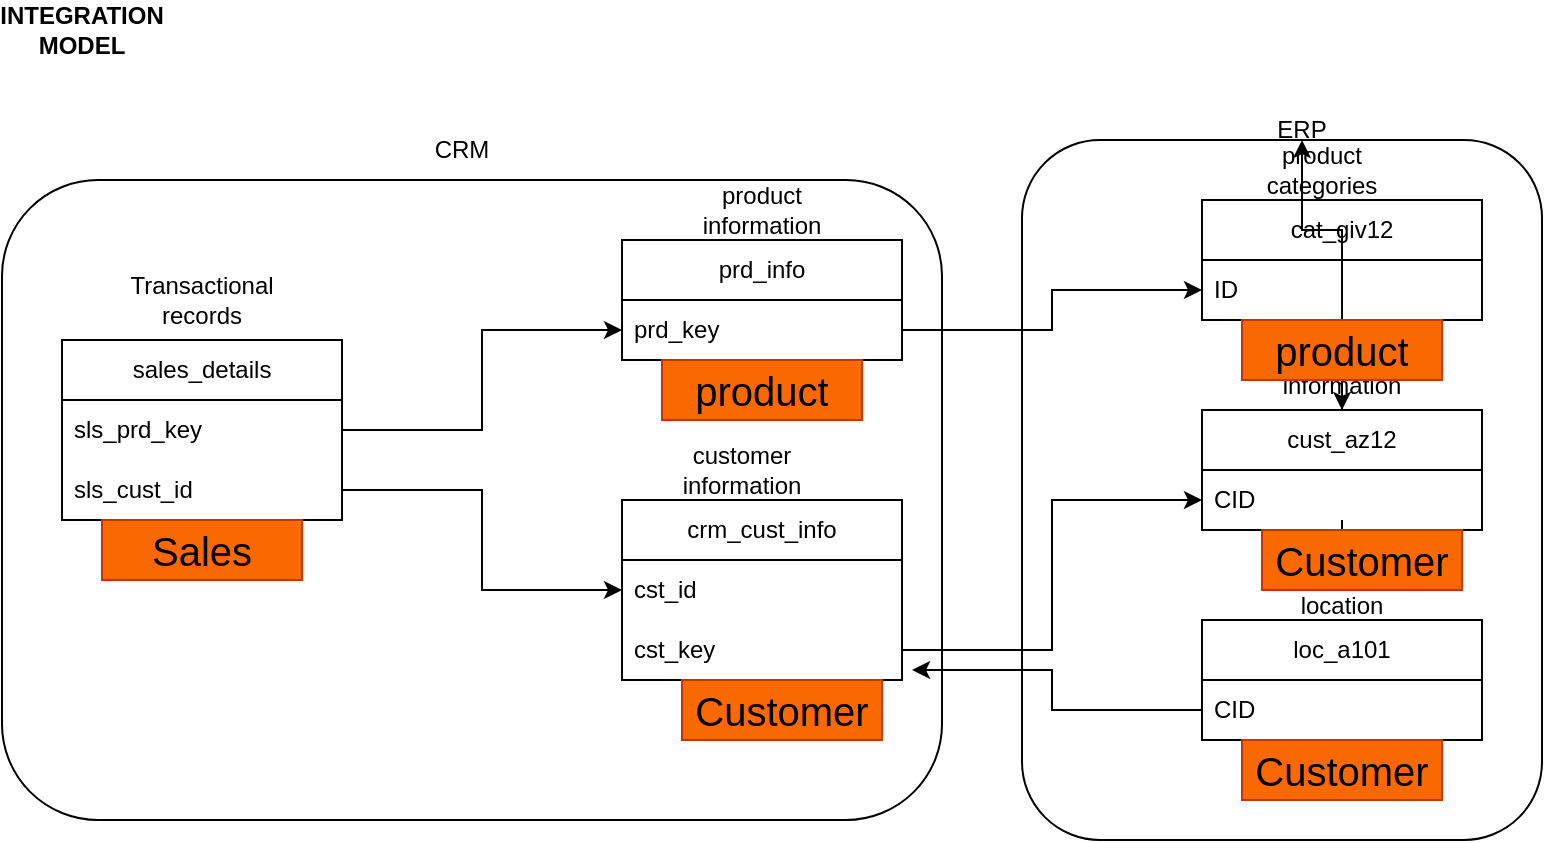 <mxfile version="26.0.16">
  <diagram name="Page-1" id="9xODBiukW-W37-TjWJJG">
    <mxGraphModel dx="864" dy="1608" grid="1" gridSize="10" guides="1" tooltips="1" connect="1" arrows="1" fold="1" page="1" pageScale="1" pageWidth="850" pageHeight="1100" math="0" shadow="0">
      <root>
        <mxCell id="0" />
        <mxCell id="1" parent="0" />
        <mxCell id="5klNGhTPbuhK4vzfh5Gc-1" value="crm_cust_info" style="swimlane;fontStyle=0;childLayout=stackLayout;horizontal=1;startSize=30;horizontalStack=0;resizeParent=1;resizeParentMax=0;resizeLast=0;collapsible=1;marginBottom=0;whiteSpace=wrap;html=1;" parent="1" vertex="1">
          <mxGeometry x="340" y="180" width="140" height="90" as="geometry" />
        </mxCell>
        <mxCell id="5klNGhTPbuhK4vzfh5Gc-2" value="cst_id" style="text;strokeColor=none;fillColor=none;align=left;verticalAlign=middle;spacingLeft=4;spacingRight=4;overflow=hidden;points=[[0,0.5],[1,0.5]];portConstraint=eastwest;rotatable=0;whiteSpace=wrap;html=1;" parent="5klNGhTPbuhK4vzfh5Gc-1" vertex="1">
          <mxGeometry y="30" width="140" height="30" as="geometry" />
        </mxCell>
        <mxCell id="5klNGhTPbuhK4vzfh5Gc-28" value="cst_key" style="text;strokeColor=none;fillColor=none;align=left;verticalAlign=middle;spacingLeft=4;spacingRight=4;overflow=hidden;points=[[0,0.5],[1,0.5]];portConstraint=eastwest;rotatable=0;whiteSpace=wrap;html=1;" parent="5klNGhTPbuhK4vzfh5Gc-1" vertex="1">
          <mxGeometry y="60" width="140" height="30" as="geometry" />
        </mxCell>
        <mxCell id="5klNGhTPbuhK4vzfh5Gc-5" value="customer information" style="text;html=1;align=center;verticalAlign=middle;whiteSpace=wrap;rounded=0;" parent="1" vertex="1">
          <mxGeometry x="370" y="150" width="60" height="30" as="geometry" />
        </mxCell>
        <mxCell id="5klNGhTPbuhK4vzfh5Gc-8" value="product information" style="text;html=1;align=center;verticalAlign=middle;whiteSpace=wrap;rounded=0;" parent="1" vertex="1">
          <mxGeometry x="380" y="20" width="60" height="30" as="geometry" />
        </mxCell>
        <mxCell id="5klNGhTPbuhK4vzfh5Gc-10" value="prd_info" style="swimlane;fontStyle=0;childLayout=stackLayout;horizontal=1;startSize=30;horizontalStack=0;resizeParent=1;resizeParentMax=0;resizeLast=0;collapsible=1;marginBottom=0;whiteSpace=wrap;html=1;" parent="1" vertex="1">
          <mxGeometry x="340" y="50" width="140" height="60" as="geometry" />
        </mxCell>
        <mxCell id="5klNGhTPbuhK4vzfh5Gc-11" value="prd_key" style="text;strokeColor=none;fillColor=none;align=left;verticalAlign=middle;spacingLeft=4;spacingRight=4;overflow=hidden;points=[[0,0.5],[1,0.5]];portConstraint=eastwest;rotatable=0;whiteSpace=wrap;html=1;" parent="5klNGhTPbuhK4vzfh5Gc-10" vertex="1">
          <mxGeometry y="30" width="140" height="30" as="geometry" />
        </mxCell>
        <mxCell id="5klNGhTPbuhK4vzfh5Gc-14" value="sales_details" style="swimlane;fontStyle=0;childLayout=stackLayout;horizontal=1;startSize=30;horizontalStack=0;resizeParent=1;resizeParentMax=0;resizeLast=0;collapsible=1;marginBottom=0;whiteSpace=wrap;html=1;" parent="1" vertex="1">
          <mxGeometry x="60" y="100" width="140" height="90" as="geometry" />
        </mxCell>
        <mxCell id="5klNGhTPbuhK4vzfh5Gc-15" value="sls_prd_key" style="text;strokeColor=none;fillColor=none;align=left;verticalAlign=middle;spacingLeft=4;spacingRight=4;overflow=hidden;points=[[0,0.5],[1,0.5]];portConstraint=eastwest;rotatable=0;whiteSpace=wrap;html=1;" parent="5klNGhTPbuhK4vzfh5Gc-14" vertex="1">
          <mxGeometry y="30" width="140" height="30" as="geometry" />
        </mxCell>
        <mxCell id="5klNGhTPbuhK4vzfh5Gc-16" value="sls_cust_id" style="text;strokeColor=none;fillColor=none;align=left;verticalAlign=middle;spacingLeft=4;spacingRight=4;overflow=hidden;points=[[0,0.5],[1,0.5]];portConstraint=eastwest;rotatable=0;whiteSpace=wrap;html=1;" parent="5klNGhTPbuhK4vzfh5Gc-14" vertex="1">
          <mxGeometry y="60" width="140" height="30" as="geometry" />
        </mxCell>
        <mxCell id="5klNGhTPbuhK4vzfh5Gc-18" value="Transactional records" style="text;html=1;align=center;verticalAlign=middle;whiteSpace=wrap;rounded=0;" parent="1" vertex="1">
          <mxGeometry x="100" y="65" width="60" height="30" as="geometry" />
        </mxCell>
        <mxCell id="5klNGhTPbuhK4vzfh5Gc-19" style="edgeStyle=orthogonalEdgeStyle;rounded=0;orthogonalLoop=1;jettySize=auto;html=1;entryX=0;entryY=0.5;entryDx=0;entryDy=0;" parent="1" source="5klNGhTPbuhK4vzfh5Gc-15" target="5klNGhTPbuhK4vzfh5Gc-11" edge="1">
          <mxGeometry relative="1" as="geometry" />
        </mxCell>
        <mxCell id="5klNGhTPbuhK4vzfh5Gc-20" style="edgeStyle=orthogonalEdgeStyle;rounded=0;orthogonalLoop=1;jettySize=auto;html=1;entryX=0;entryY=0.5;entryDx=0;entryDy=0;" parent="1" source="5klNGhTPbuhK4vzfh5Gc-16" target="5klNGhTPbuhK4vzfh5Gc-2" edge="1">
          <mxGeometry relative="1" as="geometry" />
        </mxCell>
        <mxCell id="5klNGhTPbuhK4vzfh5Gc-38" value="" style="edgeStyle=orthogonalEdgeStyle;rounded=0;orthogonalLoop=1;jettySize=auto;html=1;" parent="1" source="5klNGhTPbuhK4vzfh5Gc-24" target="5klNGhTPbuhK4vzfh5Gc-34" edge="1">
          <mxGeometry relative="1" as="geometry" />
        </mxCell>
        <mxCell id="5klNGhTPbuhK4vzfh5Gc-30" value="customer information" style="text;html=1;align=center;verticalAlign=middle;whiteSpace=wrap;rounded=0;" parent="1" vertex="1">
          <mxGeometry x="670" y="100" width="60" height="30" as="geometry" />
        </mxCell>
        <mxCell id="5klNGhTPbuhK4vzfh5Gc-31" value="loc_a101" style="swimlane;fontStyle=0;childLayout=stackLayout;horizontal=1;startSize=30;horizontalStack=0;resizeParent=1;resizeParentMax=0;resizeLast=0;collapsible=1;marginBottom=0;whiteSpace=wrap;html=1;" parent="1" vertex="1">
          <mxGeometry x="630" y="240" width="140" height="60" as="geometry" />
        </mxCell>
        <mxCell id="5klNGhTPbuhK4vzfh5Gc-32" value="CID" style="text;strokeColor=none;fillColor=none;align=left;verticalAlign=middle;spacingLeft=4;spacingRight=4;overflow=hidden;points=[[0,0.5],[1,0.5]];portConstraint=eastwest;rotatable=0;whiteSpace=wrap;html=1;" parent="5klNGhTPbuhK4vzfh5Gc-31" vertex="1">
          <mxGeometry y="30" width="140" height="30" as="geometry" />
        </mxCell>
        <mxCell id="5klNGhTPbuhK4vzfh5Gc-33" style="edgeStyle=orthogonalEdgeStyle;rounded=0;orthogonalLoop=1;jettySize=auto;html=1;entryX=0;entryY=0.5;entryDx=0;entryDy=0;" parent="1" source="5klNGhTPbuhK4vzfh5Gc-28" target="5klNGhTPbuhK4vzfh5Gc-25" edge="1">
          <mxGeometry relative="1" as="geometry" />
        </mxCell>
        <mxCell id="5klNGhTPbuhK4vzfh5Gc-34" value="customer location" style="text;html=1;align=center;verticalAlign=middle;whiteSpace=wrap;rounded=0;" parent="1" vertex="1">
          <mxGeometry x="670" y="210" width="60" height="30" as="geometry" />
        </mxCell>
        <mxCell id="5klNGhTPbuhK4vzfh5Gc-35" style="edgeStyle=orthogonalEdgeStyle;rounded=0;orthogonalLoop=1;jettySize=auto;html=1;entryX=1.036;entryY=0.833;entryDx=0;entryDy=0;entryPerimeter=0;" parent="1" source="5klNGhTPbuhK4vzfh5Gc-32" target="5klNGhTPbuhK4vzfh5Gc-28" edge="1">
          <mxGeometry relative="1" as="geometry" />
        </mxCell>
        <mxCell id="5klNGhTPbuhK4vzfh5Gc-36" value="cat_giv12" style="swimlane;fontStyle=0;childLayout=stackLayout;horizontal=1;startSize=30;horizontalStack=0;resizeParent=1;resizeParentMax=0;resizeLast=0;collapsible=1;marginBottom=0;whiteSpace=wrap;html=1;" parent="1" vertex="1">
          <mxGeometry x="630" y="30" width="140" height="60" as="geometry" />
        </mxCell>
        <mxCell id="5klNGhTPbuhK4vzfh5Gc-37" value="ID" style="text;strokeColor=none;fillColor=none;align=left;verticalAlign=middle;spacingLeft=4;spacingRight=4;overflow=hidden;points=[[0,0.5],[1,0.5]];portConstraint=eastwest;rotatable=0;whiteSpace=wrap;html=1;" parent="5klNGhTPbuhK4vzfh5Gc-36" vertex="1">
          <mxGeometry y="30" width="140" height="30" as="geometry" />
        </mxCell>
        <mxCell id="5klNGhTPbuhK4vzfh5Gc-39" value="" style="edgeStyle=orthogonalEdgeStyle;rounded=0;orthogonalLoop=1;jettySize=auto;html=1;" parent="1" source="5klNGhTPbuhK4vzfh5Gc-30" target="5klNGhTPbuhK4vzfh5Gc-24" edge="1">
          <mxGeometry relative="1" as="geometry">
            <mxPoint x="690" y="120" as="sourcePoint" />
            <mxPoint x="690" y="190" as="targetPoint" />
          </mxGeometry>
        </mxCell>
        <mxCell id="5klNGhTPbuhK4vzfh5Gc-24" value="cust_az12" style="swimlane;fontStyle=0;childLayout=stackLayout;horizontal=1;startSize=30;horizontalStack=0;resizeParent=1;resizeParentMax=0;resizeLast=0;collapsible=1;marginBottom=0;whiteSpace=wrap;html=1;" parent="1" vertex="1">
          <mxGeometry x="630" y="135" width="140" height="60" as="geometry" />
        </mxCell>
        <mxCell id="5klNGhTPbuhK4vzfh5Gc-25" value="CID" style="text;strokeColor=none;fillColor=none;align=left;verticalAlign=middle;spacingLeft=4;spacingRight=4;overflow=hidden;points=[[0,0.5],[1,0.5]];portConstraint=eastwest;rotatable=0;whiteSpace=wrap;html=1;" parent="5klNGhTPbuhK4vzfh5Gc-24" vertex="1">
          <mxGeometry y="30" width="140" height="30" as="geometry" />
        </mxCell>
        <mxCell id="5klNGhTPbuhK4vzfh5Gc-40" value="product categories" style="text;html=1;align=center;verticalAlign=middle;whiteSpace=wrap;rounded=0;" parent="1" vertex="1">
          <mxGeometry x="660" width="60" height="30" as="geometry" />
        </mxCell>
        <mxCell id="5klNGhTPbuhK4vzfh5Gc-41" style="edgeStyle=orthogonalEdgeStyle;rounded=0;orthogonalLoop=1;jettySize=auto;html=1;entryX=0;entryY=0.5;entryDx=0;entryDy=0;" parent="1" source="5klNGhTPbuhK4vzfh5Gc-11" target="5klNGhTPbuhK4vzfh5Gc-37" edge="1">
          <mxGeometry relative="1" as="geometry" />
        </mxCell>
        <mxCell id="5klNGhTPbuhK4vzfh5Gc-42" value="" style="rounded=1;whiteSpace=wrap;html=1;fillColor=none;" parent="1" vertex="1">
          <mxGeometry x="30" y="20" width="470" height="320" as="geometry" />
        </mxCell>
        <mxCell id="5klNGhTPbuhK4vzfh5Gc-43" value="CRM" style="text;html=1;align=center;verticalAlign=middle;whiteSpace=wrap;rounded=0;" parent="1" vertex="1">
          <mxGeometry x="230" y="-10" width="60" height="30" as="geometry" />
        </mxCell>
        <mxCell id="5klNGhTPbuhK4vzfh5Gc-45" value="" style="rounded=1;whiteSpace=wrap;html=1;fillColor=none;" parent="1" vertex="1">
          <mxGeometry x="540" width="260" height="350" as="geometry" />
        </mxCell>
        <mxCell id="5klNGhTPbuhK4vzfh5Gc-46" value="ERP" style="text;html=1;align=center;verticalAlign=middle;whiteSpace=wrap;rounded=0;" parent="1" vertex="1">
          <mxGeometry x="650" y="-10" width="60" height="10" as="geometry" />
        </mxCell>
        <mxCell id="5klNGhTPbuhK4vzfh5Gc-47" value="INTEGRATION MODEL" style="text;html=1;align=center;verticalAlign=middle;whiteSpace=wrap;rounded=0;fontStyle=1" parent="1" vertex="1">
          <mxGeometry x="40" y="-70" width="60" height="30" as="geometry" />
        </mxCell>
        <mxCell id="CiFXXHCohDMGLtvSilu7-1" value="Customer" style="text;html=1;strokeColor=#C73500;fillColor=#fa6800;align=center;verticalAlign=middle;whiteSpace=wrap;overflow=hidden;fontColor=#000000;fontSize=20;" vertex="1" parent="1">
          <mxGeometry x="660" y="195" width="100" height="30" as="geometry" />
        </mxCell>
        <mxCell id="CiFXXHCohDMGLtvSilu7-3" value="" style="edgeStyle=orthogonalEdgeStyle;rounded=0;orthogonalLoop=1;jettySize=auto;html=1;" edge="1" parent="1" source="CiFXXHCohDMGLtvSilu7-2" target="5klNGhTPbuhK4vzfh5Gc-46">
          <mxGeometry relative="1" as="geometry" />
        </mxCell>
        <mxCell id="CiFXXHCohDMGLtvSilu7-2" value="prod&lt;span style=&quot;background-color: transparent; color: light-dark(rgb(0, 0, 0), rgb(237, 237, 237));&quot;&gt;uct&lt;/span&gt;" style="text;html=1;strokeColor=#C73500;fillColor=#fa6800;align=center;verticalAlign=middle;whiteSpace=wrap;overflow=hidden;fontColor=#000000;fontSize=20;" vertex="1" parent="1">
          <mxGeometry x="650" y="90" width="100" height="30" as="geometry" />
        </mxCell>
        <mxCell id="CiFXXHCohDMGLtvSilu7-4" value="Customer" style="text;html=1;strokeColor=#C73500;fillColor=#fa6800;align=center;verticalAlign=middle;whiteSpace=wrap;overflow=hidden;fontColor=#000000;fontSize=20;" vertex="1" parent="1">
          <mxGeometry x="370" y="270" width="100" height="30" as="geometry" />
        </mxCell>
        <mxCell id="CiFXXHCohDMGLtvSilu7-5" value="Customer" style="text;html=1;strokeColor=#C73500;fillColor=#fa6800;align=center;verticalAlign=middle;whiteSpace=wrap;overflow=hidden;fontColor=#000000;fontSize=20;" vertex="1" parent="1">
          <mxGeometry x="650" y="300" width="100" height="30" as="geometry" />
        </mxCell>
        <mxCell id="CiFXXHCohDMGLtvSilu7-6" value="prod&lt;span style=&quot;background-color: transparent; color: light-dark(rgb(0, 0, 0), rgb(237, 237, 237));&quot;&gt;uct&lt;/span&gt;" style="text;html=1;strokeColor=#C73500;fillColor=#fa6800;align=center;verticalAlign=middle;whiteSpace=wrap;overflow=hidden;fontColor=#000000;fontSize=20;" vertex="1" parent="1">
          <mxGeometry x="360" y="110" width="100" height="30" as="geometry" />
        </mxCell>
        <mxCell id="CiFXXHCohDMGLtvSilu7-7" value="Sales" style="text;html=1;strokeColor=#C73500;fillColor=#fa6800;align=center;verticalAlign=middle;whiteSpace=wrap;overflow=hidden;fontColor=#000000;fontSize=20;" vertex="1" parent="1">
          <mxGeometry x="80" y="190" width="100" height="30" as="geometry" />
        </mxCell>
      </root>
    </mxGraphModel>
  </diagram>
</mxfile>
